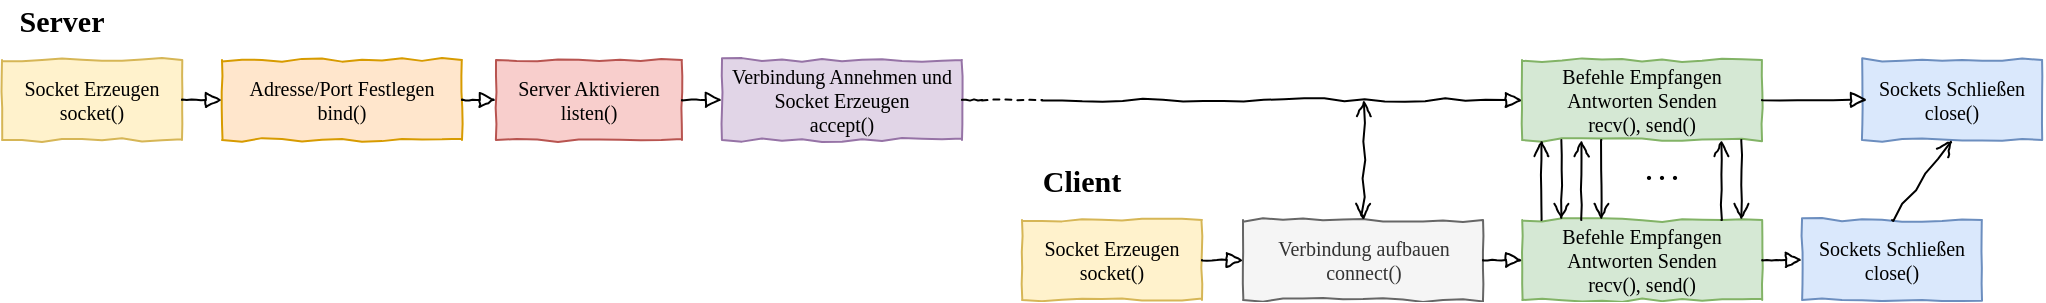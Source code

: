 <mxfile version="11.3.0" type="device" pages="1"><diagram id="eKjMkOtHyt3cIPhuwEEv" name="Page-1"><mxGraphModel dx="1463" dy="847" grid="1" gridSize="10" guides="1" tooltips="1" connect="1" arrows="1" fold="1" page="1" pageScale="1" pageWidth="827" pageHeight="1169" math="0" shadow="0"><root><mxCell id="0"/><mxCell id="1" parent="0"/><mxCell id="wx5JVhosWdkn9n-IX4PJ-17" value="&lt;font face=&quot;Comic Sans MS&quot; style=&quot;font-size: 10px&quot;&gt;Adresse/Port Festlegen&lt;br&gt;bind()&lt;br&gt;&lt;/font&gt;" style="rounded=0;whiteSpace=wrap;html=1;comic=1;fontSize=10;fillColor=#ffe6cc;strokeColor=#d79b00;" vertex="1" parent="1"><mxGeometry x="180" y="560" width="120" height="40" as="geometry"/></mxCell><mxCell id="wx5JVhosWdkn9n-IX4PJ-18" value="&lt;font face=&quot;Comic Sans MS&quot; style=&quot;font-size: 10px&quot;&gt;Server Aktivieren&lt;br&gt;listen()&lt;br style=&quot;font-size: 10px&quot;&gt;&lt;/font&gt;" style="rounded=0;whiteSpace=wrap;html=1;comic=1;fontSize=10;fillColor=#f8cecc;strokeColor=#b85450;" vertex="1" parent="1"><mxGeometry x="317" y="560" width="93" height="40" as="geometry"/></mxCell><mxCell id="wx5JVhosWdkn9n-IX4PJ-19" value="&lt;font face=&quot;Comic Sans MS&quot; style=&quot;font-size: 10px&quot;&gt;Socket Erzeugen&lt;br&gt;socket()&lt;br&gt;&lt;/font&gt;" style="rounded=0;whiteSpace=wrap;html=1;comic=1;fontSize=10;fillColor=#fff2cc;strokeColor=#d6b656;" vertex="1" parent="1"><mxGeometry x="70" y="560" width="90" height="40" as="geometry"/></mxCell><mxCell id="wx5JVhosWdkn9n-IX4PJ-20" value="&lt;font face=&quot;Comic Sans MS&quot; style=&quot;font-size: 10px&quot;&gt;Verbindung Annehmen und Socket Erzeugen&lt;br&gt;accept()&lt;br&gt;&lt;/font&gt;" style="rounded=0;whiteSpace=wrap;html=1;comic=1;fontSize=10;fillColor=#e1d5e7;strokeColor=#9673a6;" vertex="1" parent="1"><mxGeometry x="430" y="560" width="120" height="40" as="geometry"/></mxCell><mxCell id="wx5JVhosWdkn9n-IX4PJ-21" value="&lt;font face=&quot;Comic Sans MS&quot;&gt;&lt;b&gt;&lt;font style=&quot;font-size: 13px&quot;&gt;. . .&lt;/font&gt;&lt;/b&gt;&lt;br&gt;&lt;/font&gt;" style="rounded=0;whiteSpace=wrap;html=1;comic=1;fontSize=10;fillColor=none;strokeColor=none;" vertex="1" parent="1"><mxGeometry x="880" y="600" width="40" height="30" as="geometry"/></mxCell><mxCell id="wx5JVhosWdkn9n-IX4PJ-25" value="" style="endArrow=block;html=1;fontSize=10;comic=1;endFill=0;entryX=0;entryY=0.5;entryDx=0;entryDy=0;exitX=1;exitY=0.5;exitDx=0;exitDy=0;" edge="1" parent="1" source="wx5JVhosWdkn9n-IX4PJ-19" target="wx5JVhosWdkn9n-IX4PJ-17"><mxGeometry width="50" height="50" relative="1" as="geometry"><mxPoint x="150" y="575" as="sourcePoint"/><mxPoint x="202.5" y="214.5" as="targetPoint"/></mxGeometry></mxCell><mxCell id="wx5JVhosWdkn9n-IX4PJ-26" value="" style="endArrow=block;html=1;fontSize=10;exitX=1;exitY=0.5;exitDx=0;exitDy=0;comic=1;endFill=0;entryX=0;entryY=0.5;entryDx=0;entryDy=0;" edge="1" parent="1" source="wx5JVhosWdkn9n-IX4PJ-18" target="wx5JVhosWdkn9n-IX4PJ-20"><mxGeometry width="50" height="50" relative="1" as="geometry"><mxPoint x="192.512" y="191.445" as="sourcePoint"/><mxPoint x="192.5" y="224.5" as="targetPoint"/></mxGeometry></mxCell><mxCell id="wx5JVhosWdkn9n-IX4PJ-27" value="" style="endArrow=block;html=1;fontSize=10;exitX=1;exitY=0.5;exitDx=0;exitDy=0;comic=1;endFill=0;entryX=0;entryY=0.5;entryDx=0;entryDy=0;" edge="1" parent="1" source="wx5JVhosWdkn9n-IX4PJ-17" target="wx5JVhosWdkn9n-IX4PJ-18"><mxGeometry width="50" height="50" relative="1" as="geometry"><mxPoint x="212.512" y="201.445" as="sourcePoint"/><mxPoint x="310" y="630" as="targetPoint"/></mxGeometry></mxCell><mxCell id="wx5JVhosWdkn9n-IX4PJ-28" value="&lt;font face=&quot;Comic Sans MS&quot; style=&quot;font-size: 10px&quot;&gt;Befehle Empfangen&lt;br&gt;Antworten Senden&lt;br&gt;recv(), send()&lt;br style=&quot;font-size: 10px&quot;&gt;&lt;/font&gt;" style="rounded=0;whiteSpace=wrap;html=1;comic=1;fontSize=10;fillColor=#d5e8d4;strokeColor=#82b366;" vertex="1" parent="1"><mxGeometry x="830" y="560" width="120" height="40" as="geometry"/></mxCell><mxCell id="wx5JVhosWdkn9n-IX4PJ-29" value="&lt;font face=&quot;Comic Sans MS&quot; style=&quot;font-size: 10px&quot;&gt;Sockets Schließen&lt;br&gt;close()&lt;br&gt;&lt;/font&gt;" style="rounded=0;whiteSpace=wrap;html=1;comic=1;fontSize=10;fillColor=#dae8fc;strokeColor=#6c8ebf;" vertex="1" parent="1"><mxGeometry x="1000.1" y="560" width="90" height="40" as="geometry"/></mxCell><mxCell id="wx5JVhosWdkn9n-IX4PJ-30" value="" style="endArrow=block;html=1;fontSize=10;exitX=1;exitY=0.5;exitDx=0;exitDy=0;comic=1;endFill=0;entryX=0.027;entryY=0.496;entryDx=0;entryDy=0;entryPerimeter=0;" edge="1" parent="1" source="wx5JVhosWdkn9n-IX4PJ-28" target="wx5JVhosWdkn9n-IX4PJ-29"><mxGeometry width="50" height="50" relative="1" as="geometry"><mxPoint x="596.512" y="740.445" as="sourcePoint"/><mxPoint x="596.5" y="773.5" as="targetPoint"/></mxGeometry></mxCell><mxCell id="wx5JVhosWdkn9n-IX4PJ-31" value="" style="endArrow=none;html=1;fontSize=10;exitX=1;exitY=0.5;exitDx=0;exitDy=0;comic=1;endFill=0;" edge="1" parent="1" source="wx5JVhosWdkn9n-IX4PJ-20"><mxGeometry width="50" height="50" relative="1" as="geometry"><mxPoint x="470" y="670" as="sourcePoint"/><mxPoint x="560" y="580" as="targetPoint"/></mxGeometry></mxCell><mxCell id="wx5JVhosWdkn9n-IX4PJ-35" value="&lt;font face=&quot;Comic Sans MS&quot; style=&quot;font-size: 10px&quot;&gt;Socket Erzeugen&lt;br&gt;socket()&lt;br&gt;&lt;/font&gt;" style="rounded=0;whiteSpace=wrap;html=1;comic=1;fontSize=10;fillColor=#fff2cc;strokeColor=#d6b656;" vertex="1" parent="1"><mxGeometry x="580" y="640" width="90" height="40" as="geometry"/></mxCell><mxCell id="wx5JVhosWdkn9n-IX4PJ-36" value="&lt;font face=&quot;Comic Sans MS&quot; style=&quot;font-size: 10px&quot;&gt;Verbindung aufbauen&lt;br&gt;connect()&lt;br&gt;&lt;/font&gt;" style="rounded=0;whiteSpace=wrap;html=1;comic=1;fontSize=10;fillColor=#f5f5f5;strokeColor=#666666;fontColor=#333333;" vertex="1" parent="1"><mxGeometry x="690.5" y="640" width="120" height="40" as="geometry"/></mxCell><mxCell id="wx5JVhosWdkn9n-IX4PJ-37" value="&lt;font face=&quot;Comic Sans MS&quot; style=&quot;font-size: 10px&quot;&gt;Befehle Empfangen&lt;br&gt;Antworten Senden&lt;br&gt;recv(), send()&lt;br style=&quot;font-size: 10px&quot;&gt;&lt;/font&gt;" style="rounded=0;whiteSpace=wrap;html=1;comic=1;fontSize=10;fillColor=#d5e8d4;strokeColor=#82b366;" vertex="1" parent="1"><mxGeometry x="830.103" y="640" width="120" height="40" as="geometry"/></mxCell><mxCell id="wx5JVhosWdkn9n-IX4PJ-38" value="&lt;font face=&quot;Comic Sans MS&quot; style=&quot;font-size: 10px&quot;&gt;Sockets Schließen&lt;br&gt;close()&lt;br&gt;&lt;/font&gt;" style="rounded=0;whiteSpace=wrap;html=1;comic=1;fontSize=10;fillColor=#dae8fc;strokeColor=#6c8ebf;" vertex="1" parent="1"><mxGeometry x="970" y="640" width="90" height="40" as="geometry"/></mxCell><mxCell id="wx5JVhosWdkn9n-IX4PJ-39" value="" style="endArrow=block;html=1;fontSize=10;exitX=1;exitY=0.5;exitDx=0;exitDy=0;comic=1;endFill=0;entryX=0;entryY=0.5;entryDx=0;entryDy=0;" edge="1" parent="1" source="wx5JVhosWdkn9n-IX4PJ-35" target="wx5JVhosWdkn9n-IX4PJ-36"><mxGeometry width="50" height="50" relative="1" as="geometry"><mxPoint x="535" y="590" as="sourcePoint"/><mxPoint x="624" y="590" as="targetPoint"/></mxGeometry></mxCell><mxCell id="wx5JVhosWdkn9n-IX4PJ-40" value="" style="endArrow=block;html=1;fontSize=10;exitX=1;exitY=0.5;exitDx=0;exitDy=0;comic=1;endFill=0;entryX=0;entryY=0.5;entryDx=0;entryDy=0;" edge="1" parent="1" source="wx5JVhosWdkn9n-IX4PJ-36" target="wx5JVhosWdkn9n-IX4PJ-37"><mxGeometry width="50" height="50" relative="1" as="geometry"><mxPoint x="545" y="600" as="sourcePoint"/><mxPoint x="634" y="600" as="targetPoint"/></mxGeometry></mxCell><mxCell id="wx5JVhosWdkn9n-IX4PJ-41" value="" style="endArrow=block;html=1;fontSize=10;comic=1;endFill=0;entryX=0;entryY=0.5;entryDx=0;entryDy=0;exitX=1;exitY=0.5;exitDx=0;exitDy=0;" edge="1" parent="1" source="wx5JVhosWdkn9n-IX4PJ-37" target="wx5JVhosWdkn9n-IX4PJ-38"><mxGeometry width="50" height="50" relative="1" as="geometry"><mxPoint x="954.5" y="760" as="sourcePoint"/><mxPoint x="633.5" y="610" as="targetPoint"/></mxGeometry></mxCell><mxCell id="wx5JVhosWdkn9n-IX4PJ-42" value="" style="endArrow=block;html=1;fontSize=10;comic=1;endFill=0;entryX=0;entryY=0.5;entryDx=0;entryDy=0;" edge="1" parent="1" target="wx5JVhosWdkn9n-IX4PJ-28"><mxGeometry width="50" height="50" relative="1" as="geometry"><mxPoint x="590" y="580" as="sourcePoint"/><mxPoint x="850.5" y="590" as="targetPoint"/></mxGeometry></mxCell><mxCell id="wx5JVhosWdkn9n-IX4PJ-43" value="" style="endArrow=none;html=1;fontSize=10;comic=1;endFill=0;dashed=1;" edge="1" parent="1"><mxGeometry width="50" height="50" relative="1" as="geometry"><mxPoint x="560" y="580" as="sourcePoint"/><mxPoint x="590" y="580" as="targetPoint"/></mxGeometry></mxCell><mxCell id="wx5JVhosWdkn9n-IX4PJ-44" value="" style="endArrow=open;html=1;fontSize=10;exitX=0.5;exitY=0;exitDx=0;exitDy=0;comic=1;endFill=0;startArrow=open;startFill=0;" edge="1" parent="1" source="wx5JVhosWdkn9n-IX4PJ-36"><mxGeometry width="50" height="50" relative="1" as="geometry"><mxPoint x="820.5" y="670" as="sourcePoint"/><mxPoint x="751" y="580" as="targetPoint"/></mxGeometry></mxCell><mxCell id="wx5JVhosWdkn9n-IX4PJ-45" value="" style="endArrow=open;html=1;fontSize=10;comic=1;endFill=0;startArrow=none;startFill=0;entryX=0.081;entryY=1;entryDx=0;entryDy=0;entryPerimeter=0;exitX=0.08;exitY=0;exitDx=0;exitDy=0;exitPerimeter=0;" edge="1" parent="1" source="wx5JVhosWdkn9n-IX4PJ-37" target="wx5JVhosWdkn9n-IX4PJ-28"><mxGeometry width="50" height="50" relative="1" as="geometry"><mxPoint x="849.5" y="630" as="sourcePoint"/><mxPoint x="849.5" y="610" as="targetPoint"/></mxGeometry></mxCell><mxCell id="wx5JVhosWdkn9n-IX4PJ-46" value="" style="endArrow=open;html=1;fontSize=10;comic=1;endFill=0;startArrow=none;startFill=0;entryX=0.081;entryY=1;entryDx=0;entryDy=0;entryPerimeter=0;exitX=0.08;exitY=0;exitDx=0;exitDy=0;exitPerimeter=0;" edge="1" parent="1"><mxGeometry width="50" height="50" relative="1" as="geometry"><mxPoint x="849.72" y="600" as="sourcePoint"/><mxPoint x="849.703" y="640" as="targetPoint"/></mxGeometry></mxCell><mxCell id="wx5JVhosWdkn9n-IX4PJ-47" value="" style="endArrow=open;html=1;fontSize=10;comic=1;endFill=0;startArrow=none;startFill=0;entryX=0.081;entryY=1;entryDx=0;entryDy=0;entryPerimeter=0;exitX=0.08;exitY=0;exitDx=0;exitDy=0;exitPerimeter=0;" edge="1" parent="1"><mxGeometry width="50" height="50" relative="1" as="geometry"><mxPoint x="859.703" y="640" as="sourcePoint"/><mxPoint x="859.72" y="600" as="targetPoint"/></mxGeometry></mxCell><mxCell id="wx5JVhosWdkn9n-IX4PJ-48" value="" style="endArrow=open;html=1;fontSize=10;comic=1;endFill=0;startArrow=none;startFill=0;entryX=0.081;entryY=1;entryDx=0;entryDy=0;entryPerimeter=0;exitX=0.08;exitY=0;exitDx=0;exitDy=0;exitPerimeter=0;" edge="1" parent="1"><mxGeometry width="50" height="50" relative="1" as="geometry"><mxPoint x="869.72" y="600" as="sourcePoint"/><mxPoint x="869.703" y="640" as="targetPoint"/></mxGeometry></mxCell><mxCell id="wx5JVhosWdkn9n-IX4PJ-49" value="" style="endArrow=open;html=1;fontSize=10;comic=1;endFill=0;startArrow=none;startFill=0;entryX=0.081;entryY=1;entryDx=0;entryDy=0;entryPerimeter=0;exitX=0.08;exitY=0;exitDx=0;exitDy=0;exitPerimeter=0;" edge="1" parent="1"><mxGeometry width="50" height="50" relative="1" as="geometry"><mxPoint x="929.703" y="640" as="sourcePoint"/><mxPoint x="929.72" y="600" as="targetPoint"/></mxGeometry></mxCell><mxCell id="wx5JVhosWdkn9n-IX4PJ-50" value="" style="endArrow=open;html=1;fontSize=10;comic=1;endFill=0;startArrow=none;startFill=0;entryX=0.081;entryY=1;entryDx=0;entryDy=0;entryPerimeter=0;exitX=0.08;exitY=0;exitDx=0;exitDy=0;exitPerimeter=0;" edge="1" parent="1"><mxGeometry width="50" height="50" relative="1" as="geometry"><mxPoint x="939.72" y="600" as="sourcePoint"/><mxPoint x="939.703" y="640" as="targetPoint"/></mxGeometry></mxCell><mxCell id="wx5JVhosWdkn9n-IX4PJ-51" value="" style="endArrow=open;html=1;fontSize=10;comic=1;endFill=0;startArrow=none;startFill=0;entryX=0.5;entryY=1;entryDx=0;entryDy=0;exitX=0.5;exitY=0;exitDx=0;exitDy=0;" edge="1" parent="1" source="wx5JVhosWdkn9n-IX4PJ-38" target="wx5JVhosWdkn9n-IX4PJ-29"><mxGeometry width="50" height="50" relative="1" as="geometry"><mxPoint x="939.703" y="650" as="sourcePoint"/><mxPoint x="939.72" y="610" as="targetPoint"/></mxGeometry></mxCell><mxCell id="wx5JVhosWdkn9n-IX4PJ-53" value="&lt;font face=&quot;Comic Sans MS&quot; style=&quot;font-size: 15px;&quot;&gt;Server&lt;br style=&quot;font-size: 15px;&quot;&gt;&lt;/font&gt;" style="rounded=0;whiteSpace=wrap;html=1;comic=1;fontSize=15;fillColor=none;strokeColor=none;fontStyle=1" vertex="1" parent="1"><mxGeometry x="70" y="530" width="60" height="20" as="geometry"/></mxCell><mxCell id="wx5JVhosWdkn9n-IX4PJ-54" value="&lt;font face=&quot;Comic Sans MS&quot; style=&quot;font-size: 15px&quot;&gt;Client&lt;br style=&quot;font-size: 15px&quot;&gt;&lt;/font&gt;" style="rounded=0;whiteSpace=wrap;html=1;comic=1;fontSize=15;fillColor=none;strokeColor=none;fontStyle=1" vertex="1" parent="1"><mxGeometry x="580" y="610" width="60" height="20" as="geometry"/></mxCell></root></mxGraphModel></diagram></mxfile>